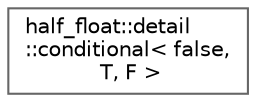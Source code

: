 digraph "类继承关系图"
{
 // LATEX_PDF_SIZE
  bgcolor="transparent";
  edge [fontname=Helvetica,fontsize=10,labelfontname=Helvetica,labelfontsize=10];
  node [fontname=Helvetica,fontsize=10,shape=box,height=0.2,width=0.4];
  rankdir="LR";
  Node0 [id="Node000000",label="half_float::detail\l::conditional\< false,\l T, F \>",height=0.2,width=0.4,color="grey40", fillcolor="white", style="filled",URL="$structhalf__float_1_1detail_1_1conditional_3_01false_00_01_t_00_01_f_01_4.html",tooltip=" "];
}
